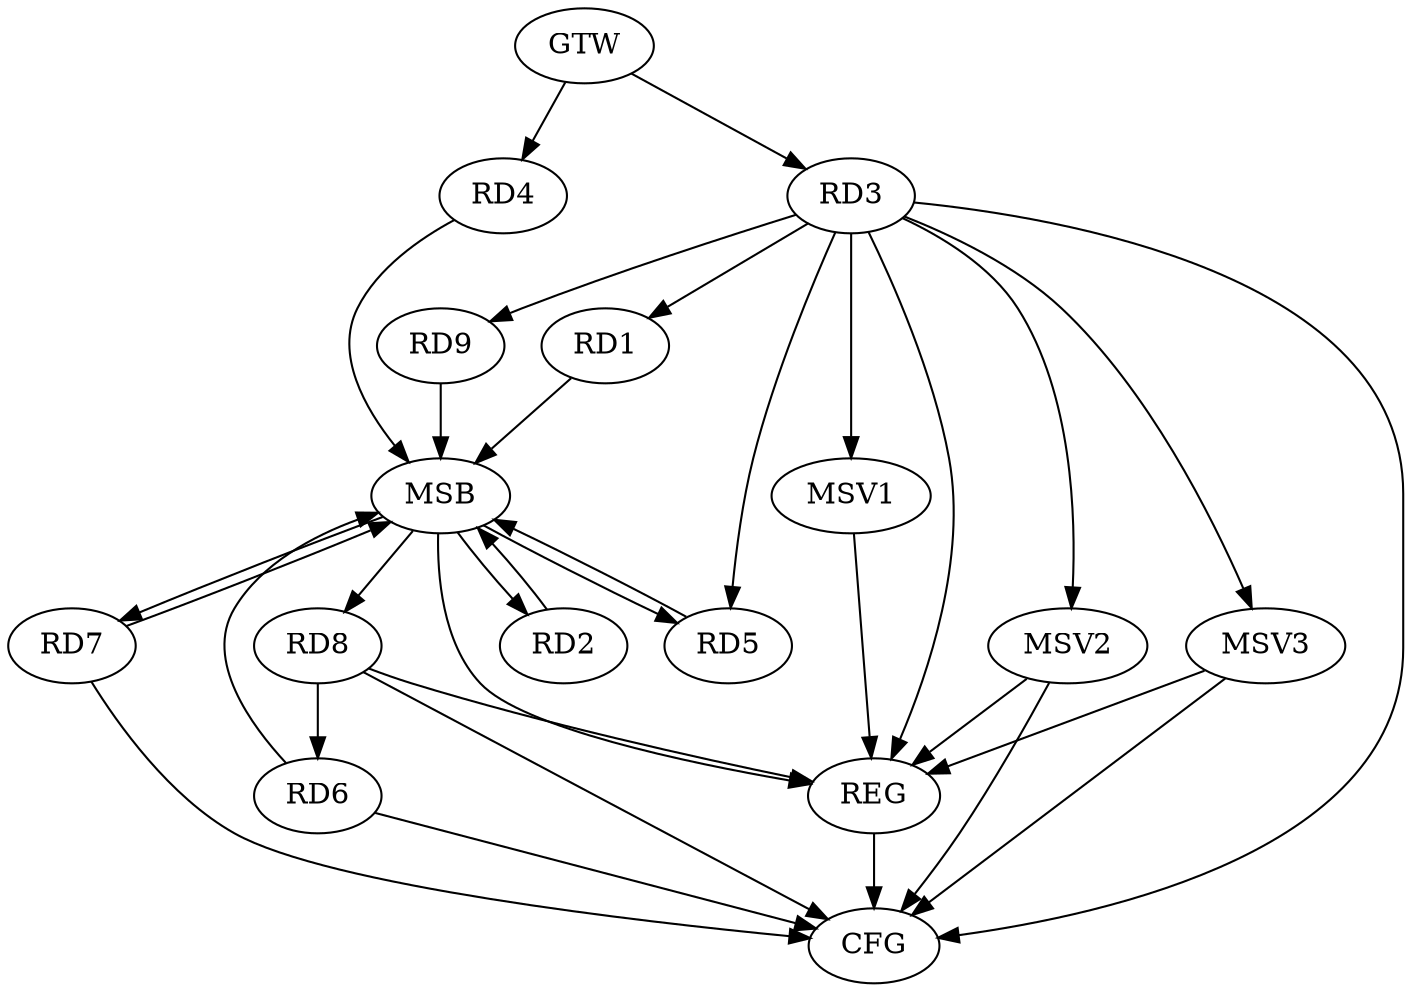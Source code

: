 strict digraph G {
  RD1 [ label="RD1" ];
  RD2 [ label="RD2" ];
  RD3 [ label="RD3" ];
  RD4 [ label="RD4" ];
  RD5 [ label="RD5" ];
  RD6 [ label="RD6" ];
  RD7 [ label="RD7" ];
  RD8 [ label="RD8" ];
  RD9 [ label="RD9" ];
  GTW [ label="GTW" ];
  REG [ label="REG" ];
  MSB [ label="MSB" ];
  CFG [ label="CFG" ];
  MSV1 [ label="MSV1" ];
  MSV2 [ label="MSV2" ];
  MSV3 [ label="MSV3" ];
  RD3 -> RD1;
  RD3 -> RD5;
  RD3 -> RD9;
  RD8 -> RD6;
  GTW -> RD3;
  GTW -> RD4;
  RD3 -> REG;
  RD8 -> REG;
  RD1 -> MSB;
  MSB -> RD8;
  MSB -> REG;
  RD2 -> MSB;
  RD4 -> MSB;
  MSB -> RD7;
  RD5 -> MSB;
  RD6 -> MSB;
  RD7 -> MSB;
  MSB -> RD2;
  RD9 -> MSB;
  MSB -> RD5;
  RD8 -> CFG;
  RD6 -> CFG;
  RD7 -> CFG;
  RD3 -> CFG;
  REG -> CFG;
  RD3 -> MSV1;
  MSV1 -> REG;
  RD3 -> MSV2;
  MSV2 -> REG;
  MSV2 -> CFG;
  RD3 -> MSV3;
  MSV3 -> REG;
  MSV3 -> CFG;
}
